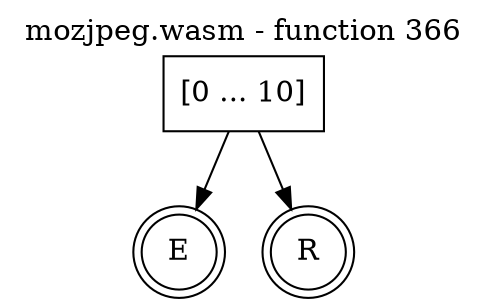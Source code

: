 digraph finite_state_machine {
    label = "mozjpeg.wasm - function 366"
    labelloc =  t
    labelfontsize = 16
    labelfontcolor = black
    labelfontname = "Helvetica"
    node [shape = doublecircle]; E R ;
    node [shape = box];
    node [shape=box, color=black, style=solid] 0[label="[0 ... 10]"]
    0 -> E;
    0 -> R;
}
